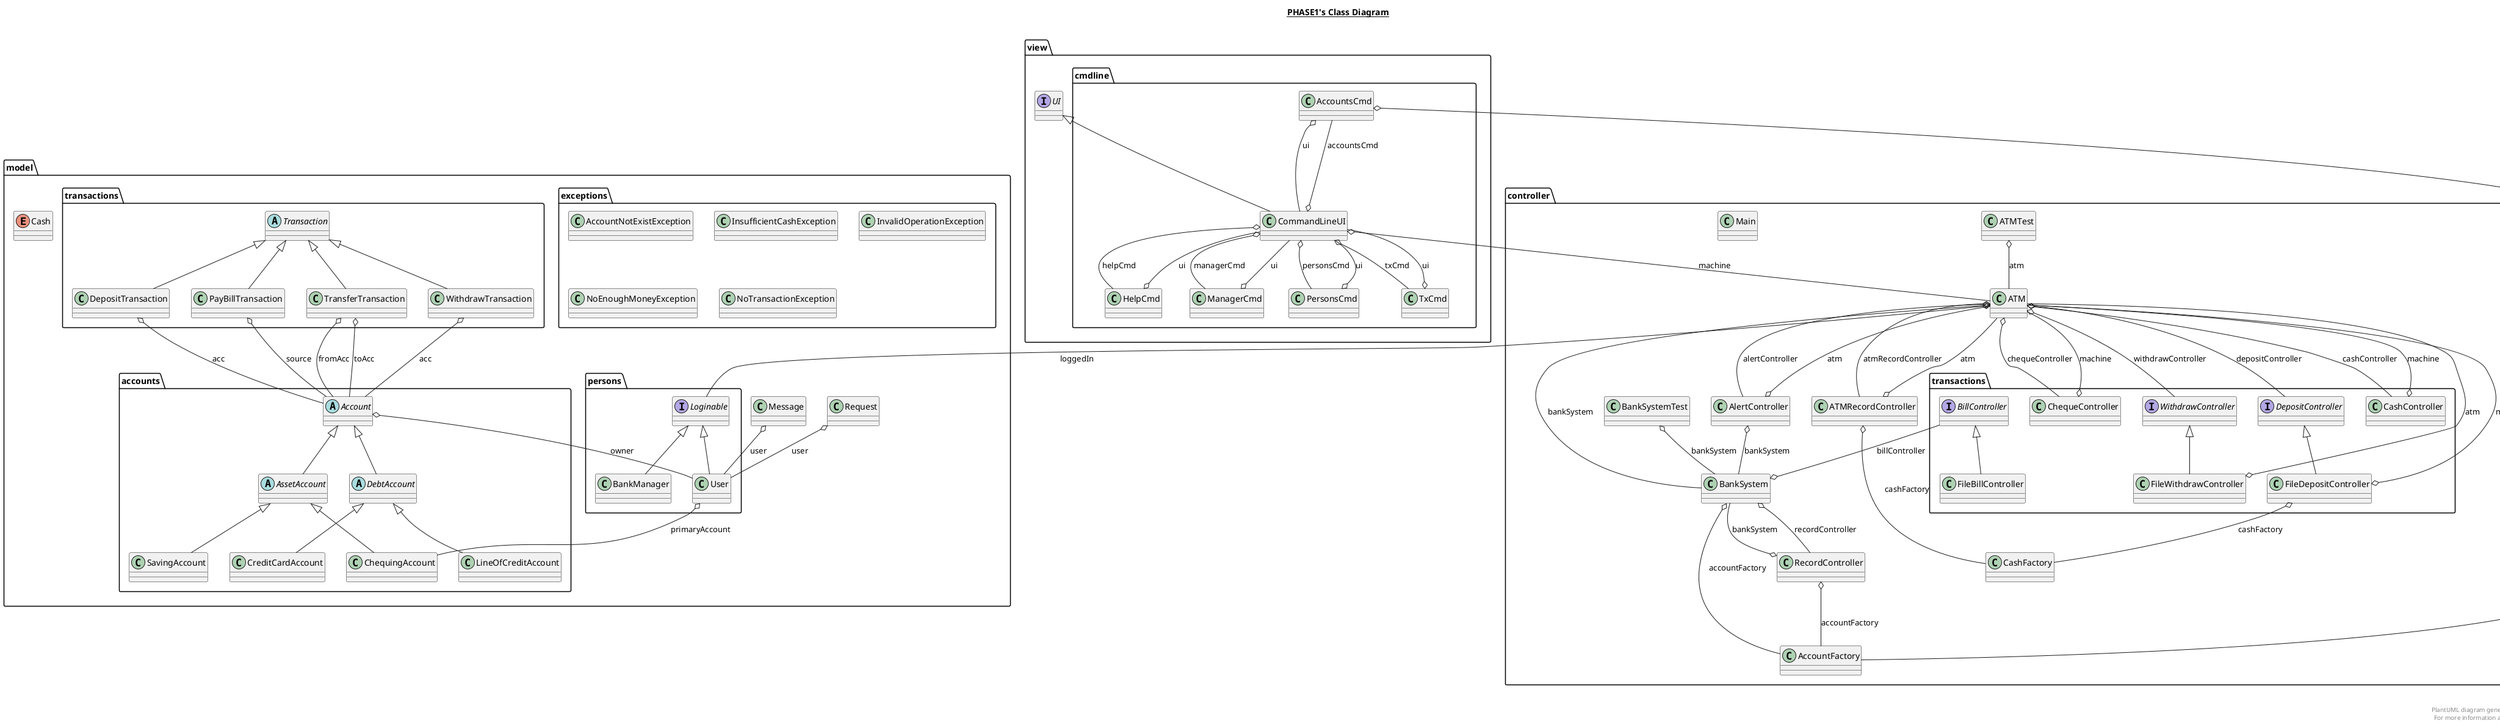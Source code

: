 @startuml

title __PHASE1's Class Diagram__\n

  package controller {
    class ATM {
    }
  }
  

  package controller {
    class ATMRecordController {
    }
  }
  

  package controller {
    class ATMTest {
    }
  }
  

  package model {
    package model.accounts {
      abstract class Account {
      }
    }
  }
  

  package controller {
    class AccountFactory {
    }
  }
  

  package model {
    package model.exceptions {
      class AccountNotExistException {
      }
    }
  }
  

  package view {
    package view.cmdline {
      class AccountsCmd {
      }
    }
  }
  

  package controller {
    class AlertController {
    }
  }
  

  package model {
    package model.accounts {
      abstract class AssetAccount {
      }
    }
  }
  

  package model {
    package model.persons {
      class BankManager {
      }
    }
  }
  

  package controller {
    class BankSystem {
    }
  }
  

  package controller {
    class BankSystemTest {
    }
  }
  

  package controller {
    package controller.transactions {
      interface BillController {
      }
    }
  }
  

  package model {
    enum Cash {
    }
  }
  

  package controller {
    package controller.transactions {
      class CashController {
      }
    }
  }
  

  package controller {
    class CashFactory {
    }
  }
  

  package controller {
    package controller.transactions {
      class ChequeController {
      }
    }
  }
  

  package model {
    package model.accounts {
      class ChequingAccount {
      }
    }
  }
  

  package view {
    package view.cmdline {
      class CommandLineUI {
      }
    }
  }
  

  package model {
    package model.accounts {
      class CreditCardAccount {
      }
    }
  }
  

  package model {
    package model.accounts {
      abstract class DebtAccount {
      }
    }
  }
  

  package controller {
    package controller.transactions {
      interface DepositController {
      }
    }
  }
  

  package model {
    package model.transactions {
      class DepositTransaction {
      }
    }
  }
  

  package controller {
    package controller.transactions {
      class FileBillController {
      }
    }
  }
  

  package controller {
    package controller.transactions {
      class FileDepositController {
      }
    }
  }
  

  package controller {
    package controller.transactions {
      class FileWithdrawController {
      }
    }
  }
  

  package view {
    package view.cmdline {
      class HelpCmd {
      }
    }
  }
  

  package model {
    package model.exceptions {
      class InsufficientCashException {
      }
    }
  }
  

  package model {
    package model.exceptions {
      class InvalidOperationException {
      }
    }
  }
  

  package model {
    package model.accounts {
      class LineOfCreditAccount {
      }
    }
  }
  

  package model {
    package model.persons {
      interface Loginable {
      }
    }
  }
  

  package controller {
    class Main {
    }
  }
  

  package view {
    package view.cmdline {
      class ManagerCmd {
      }
    }
  }
  

  package model {
    class Message {
    }
  }
  

  package model {
    package model.exceptions {
      class NoEnoughMoneyException {
      }
    }
  }
  

  package model {
    package model.exceptions {
      class NoTransactionException {
      }
    }
  }
  

  package model {
    package model.transactions {
      class PayBillTransaction {
      }
    }
  }
  

  package view {
    package view.cmdline {
      class PersonsCmd {
      }
    }
  }
  

  package controller {
    class RecordController {
    }
  }
  

  package model {
    class Request {
    }
  }
  

  package model {
    package model.accounts {
      class SavingAccount {
      }
    }
  }
  

  package model {
    package model.transactions {
      abstract class Transaction {
      }
    }
  }
  

  package model {
    package model.transactions {
      class TransferTransaction {
      }
    }
  }
  

  package view {
    package view.cmdline {
      class TxCmd {
      }
    }
  }
  

  package view {
    interface UI {
    }
  }
  

  package model {
    package model.persons {
      class User {
      }
    }
  }
  

  package controller {
    package controller.transactions {
      interface WithdrawController {
      }
    }
  }
  

  package model {
    package model.transactions {
      class WithdrawTransaction {
      }
    }
  }
  

  ATM o-- BankSystem : bankSystem
  ATM o-- Loginable : loggedIn
  ATM o-- CashController : cashController
  ATM o-- ChequeController : chequeController
  ATM o-- DepositController : depositController
  ATM o-- WithdrawController : withdrawController
  ATM o-- ATMRecordController : atmRecordController
  ATM o-- AlertController : alertController
  ATMRecordController o-- ATM : atm
  ATMRecordController o-- CashFactory : cashFactory
  ATMTest o-- ATM : atm
  Account o-- User : owner
  AccountsCmd o-- CommandLineUI : ui
  AccountsCmd o-- AccountFactory : accountFactory
  AlertController o-- BankSystem : bankSystem
  AlertController o-- ATM : atm
  AssetAccount -up-|> Account
  BankManager -up-|> Loginable
  BankSystem o-- BillController : billController
  BankSystem o-- RecordController : recordController
  BankSystem o-- AccountFactory : accountFactory
  BankSystemTest o-- BankSystem : bankSystem
  CashController o-- ATM : machine
  ChequeController o-- ATM : machine
  ChequingAccount -up-|> AssetAccount
  CommandLineUI -up-|> UI
  CommandLineUI o-- ATM : machine
  CommandLineUI o-- HelpCmd : helpCmd
  CommandLineUI o-- PersonsCmd : personsCmd
  CommandLineUI o-- AccountsCmd : accountsCmd
  CommandLineUI o-- TxCmd : txCmd
  CommandLineUI o-- ManagerCmd : managerCmd
  CreditCardAccount -up-|> DebtAccount
  DebtAccount -up-|> Account
  DepositTransaction -up-|> Transaction
  DepositTransaction o-- Account : acc
  FileBillController -up-|> BillController
  FileDepositController -up-|> DepositController
  FileDepositController o-- ATM : machine
  FileDepositController o-- CashFactory : cashFactory
  FileWithdrawController -up-|> WithdrawController
  FileWithdrawController o-- ATM : atm
  HelpCmd o-- CommandLineUI : ui
  LineOfCreditAccount -up-|> DebtAccount
  ManagerCmd o-- CommandLineUI : ui
  Message o-- User : user
  PayBillTransaction -up-|> Transaction
  PayBillTransaction o-- Account : source
  PersonsCmd o-- CommandLineUI : ui
  RecordController o-- BankSystem : bankSystem
  RecordController o-- AccountFactory : accountFactory
  Request o-- User : user
  SavingAccount -up-|> AssetAccount
  TransferTransaction -up-|> Transaction
  TransferTransaction o-- Account : fromAcc
  TransferTransaction o-- Account : toAcc
  TxCmd o-- CommandLineUI : ui
  User -up-|> Loginable
  User o-- ChequingAccount : primaryAccount
  WithdrawTransaction -up-|> Transaction
  WithdrawTransaction o-- Account : acc


right footer


PlantUML diagram generated by SketchIt! (https://bitbucket.org/pmesmeur/sketch.it)
For more information about this tool, please contact philippe.mesmeur@gmail.com
endfooter

@enduml
